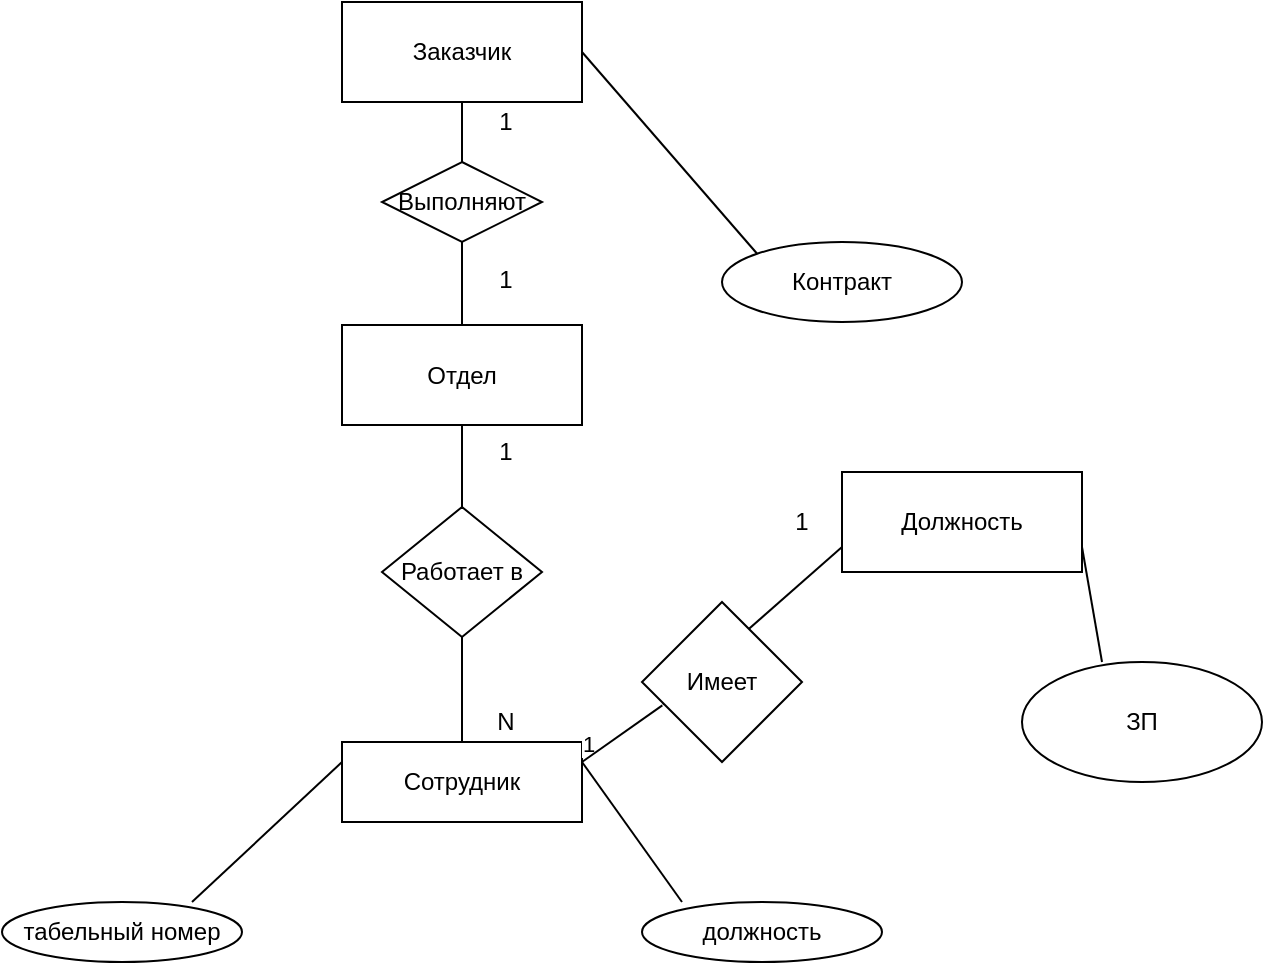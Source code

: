 <mxfile version="12.3.7" type="github" pages="1"><diagram id="HmVlEEotmaRPsLtmL7kr" name="Page-1"><mxGraphModel dx="659" dy="1992" grid="1" gridSize="10" guides="1" tooltips="1" connect="1" arrows="1" fold="1" page="1" pageScale="1" pageWidth="827" pageHeight="1169" math="0" shadow="0"><root><mxCell id="0"/><mxCell id="1" parent="0"/><mxCell id="zZ_qCanSbsctuY8_k8ej-1" value="Отдел&lt;br&gt;" style="rounded=0;whiteSpace=wrap;html=1;" vertex="1" parent="1"><mxGeometry x="310" y="31.5" width="120" height="50" as="geometry"/></mxCell><mxCell id="zZ_qCanSbsctuY8_k8ej-11" value="Сотрудник&lt;br&gt;" style="rounded=0;whiteSpace=wrap;html=1;" vertex="1" parent="1"><mxGeometry x="310" y="240" width="120" height="40" as="geometry"/></mxCell><mxCell id="zZ_qCanSbsctuY8_k8ej-13" value="табельный номер" style="ellipse;whiteSpace=wrap;html=1;" vertex="1" parent="1"><mxGeometry x="140" y="320" width="120" height="30" as="geometry"/></mxCell><mxCell id="zZ_qCanSbsctuY8_k8ej-14" value="должность" style="ellipse;whiteSpace=wrap;html=1;" vertex="1" parent="1"><mxGeometry x="460" y="320" width="120" height="30" as="geometry"/></mxCell><mxCell id="zZ_qCanSbsctuY8_k8ej-17" value="" style="endArrow=none;html=1;entryX=0;entryY=0.25;entryDx=0;entryDy=0;" edge="1" parent="1" target="zZ_qCanSbsctuY8_k8ej-11"><mxGeometry width="50" height="50" relative="1" as="geometry"><mxPoint x="235" y="320" as="sourcePoint"/><mxPoint x="285" y="270" as="targetPoint"/></mxGeometry></mxCell><mxCell id="zZ_qCanSbsctuY8_k8ej-21" value="" style="endArrow=none;html=1;entryX=1;entryY=0.25;entryDx=0;entryDy=0;" edge="1" parent="1" target="zZ_qCanSbsctuY8_k8ej-11"><mxGeometry width="50" height="50" relative="1" as="geometry"><mxPoint x="480" y="320" as="sourcePoint"/><mxPoint x="540" y="280" as="targetPoint"/></mxGeometry></mxCell><mxCell id="zZ_qCanSbsctuY8_k8ej-22" value="Должность" style="rounded=0;whiteSpace=wrap;html=1;" vertex="1" parent="1"><mxGeometry x="560" y="105" width="120" height="50" as="geometry"/></mxCell><mxCell id="zZ_qCanSbsctuY8_k8ej-23" value="" style="endArrow=none;html=1;exitX=1.01;exitY=0.062;exitDx=0;exitDy=0;exitPerimeter=0;entryX=0;entryY=0.75;entryDx=0;entryDy=0;" edge="1" parent="1" target="zZ_qCanSbsctuY8_k8ej-22"><mxGeometry width="50" height="50" relative="1" as="geometry"><mxPoint x="470.4" y="221.24" as="sourcePoint"/><mxPoint x="540" y="170" as="targetPoint"/></mxGeometry></mxCell><mxCell id="zZ_qCanSbsctuY8_k8ej-24" value="ЗП" style="ellipse;whiteSpace=wrap;html=1;" vertex="1" parent="1"><mxGeometry x="650" y="200" width="120" height="60" as="geometry"/></mxCell><mxCell id="zZ_qCanSbsctuY8_k8ej-27" value="" style="endArrow=none;html=1;entryX=1;entryY=0.75;entryDx=0;entryDy=0;" edge="1" parent="1" target="zZ_qCanSbsctuY8_k8ej-22"><mxGeometry width="50" height="50" relative="1" as="geometry"><mxPoint x="690" y="200" as="sourcePoint"/><mxPoint x="740" y="150" as="targetPoint"/></mxGeometry></mxCell><mxCell id="zZ_qCanSbsctuY8_k8ej-28" value="Имеет" style="rhombus;whiteSpace=wrap;html=1;" vertex="1" parent="1"><mxGeometry x="460" y="170" width="80" height="80" as="geometry"/></mxCell><mxCell id="zZ_qCanSbsctuY8_k8ej-30" value="" style="endArrow=none;html=1;entryX=0.5;entryY=1;entryDx=0;entryDy=0;" edge="1" parent="1" source="zZ_qCanSbsctuY8_k8ej-31" target="zZ_qCanSbsctuY8_k8ej-1"><mxGeometry width="50" height="50" relative="1" as="geometry"><mxPoint x="370" y="219.289" as="sourcePoint"/><mxPoint x="370" y="169.289" as="targetPoint"/></mxGeometry></mxCell><mxCell id="zZ_qCanSbsctuY8_k8ej-31" value="Работает в" style="rhombus;whiteSpace=wrap;html=1;" vertex="1" parent="1"><mxGeometry x="330" y="122.5" width="80" height="65" as="geometry"/></mxCell><mxCell id="zZ_qCanSbsctuY8_k8ej-33" value="" style="endArrow=none;html=1;entryX=0.5;entryY=1;entryDx=0;entryDy=0;" edge="1" parent="1" source="zZ_qCanSbsctuY8_k8ej-11" target="zZ_qCanSbsctuY8_k8ej-31"><mxGeometry width="50" height="50" relative="1" as="geometry"><mxPoint x="370" y="240" as="sourcePoint"/><mxPoint x="370" y="130" as="targetPoint"/></mxGeometry></mxCell><mxCell id="zZ_qCanSbsctuY8_k8ej-36" value="Заказчик" style="rounded=0;whiteSpace=wrap;html=1;" vertex="1" parent="1"><mxGeometry x="310" y="-130" width="120" height="50" as="geometry"/></mxCell><mxCell id="zZ_qCanSbsctuY8_k8ej-38" value="" style="endArrow=none;html=1;entryX=0.5;entryY=1;entryDx=0;entryDy=0;exitX=0.5;exitY=0;exitDx=0;exitDy=0;" edge="1" parent="1" source="zZ_qCanSbsctuY8_k8ej-42" target="zZ_qCanSbsctuY8_k8ej-36"><mxGeometry width="50" height="50" relative="1" as="geometry"><mxPoint x="340" y="80" as="sourcePoint"/><mxPoint x="390" y="30" as="targetPoint"/></mxGeometry></mxCell><mxCell id="zZ_qCanSbsctuY8_k8ej-39" value="Контракт" style="ellipse;whiteSpace=wrap;html=1;" vertex="1" parent="1"><mxGeometry x="500" y="-10" width="120" height="40" as="geometry"/></mxCell><mxCell id="zZ_qCanSbsctuY8_k8ej-41" value="" style="endArrow=none;html=1;exitX=0;exitY=0;exitDx=0;exitDy=0;entryX=1;entryY=0.5;entryDx=0;entryDy=0;" edge="1" parent="1" source="zZ_qCanSbsctuY8_k8ej-39" target="zZ_qCanSbsctuY8_k8ej-36"><mxGeometry width="50" height="50" relative="1" as="geometry"><mxPoint x="460" as="sourcePoint"/><mxPoint x="510" y="-50" as="targetPoint"/></mxGeometry></mxCell><mxCell id="zZ_qCanSbsctuY8_k8ej-44" value="1" style="endArrow=none;html=1;exitX=1.01;exitY=0.062;exitDx=0;exitDy=0;exitPerimeter=0;" edge="1" parent="1" source="zZ_qCanSbsctuY8_k8ej-11"><mxGeometry width="50" height="50" relative="1" as="geometry"><mxPoint x="431.2" y="242.48" as="sourcePoint"/><mxPoint x="434.936" y="240" as="targetPoint"/></mxGeometry></mxCell><mxCell id="zZ_qCanSbsctuY8_k8ej-45" value="" style="endArrow=none;html=1;entryX=0.127;entryY=0.646;entryDx=0;entryDy=0;entryPerimeter=0;" edge="1" parent="1" target="zZ_qCanSbsctuY8_k8ej-28"><mxGeometry width="50" height="50" relative="1" as="geometry"><mxPoint x="430" y="250" as="sourcePoint"/><mxPoint x="460" y="220" as="targetPoint"/></mxGeometry></mxCell><mxCell id="zZ_qCanSbsctuY8_k8ej-51" value="1" style="text;html=1;strokeColor=none;fillColor=none;align=center;verticalAlign=middle;whiteSpace=wrap;rounded=0;" vertex="1" parent="1"><mxGeometry x="520" y="120" width="40" height="20" as="geometry"/></mxCell><mxCell id="zZ_qCanSbsctuY8_k8ej-42" value="Выполняют" style="rhombus;whiteSpace=wrap;html=1;" vertex="1" parent="1"><mxGeometry x="330" y="-50" width="80" height="40" as="geometry"/></mxCell><mxCell id="zZ_qCanSbsctuY8_k8ej-52" value="" style="endArrow=none;html=1;entryX=0.5;entryY=1;entryDx=0;entryDy=0;exitX=0.5;exitY=0;exitDx=0;exitDy=0;" edge="1" parent="1" source="zZ_qCanSbsctuY8_k8ej-1" target="zZ_qCanSbsctuY8_k8ej-42"><mxGeometry width="50" height="50" relative="1" as="geometry"><mxPoint x="370" y="80" as="sourcePoint"/><mxPoint x="370" y="-60" as="targetPoint"/></mxGeometry></mxCell><mxCell id="zZ_qCanSbsctuY8_k8ej-54" value="N" style="text;html=1;strokeColor=none;fillColor=none;align=center;verticalAlign=middle;whiteSpace=wrap;rounded=0;" vertex="1" parent="1"><mxGeometry x="372" y="220" width="40" height="20" as="geometry"/></mxCell><mxCell id="zZ_qCanSbsctuY8_k8ej-55" value="1" style="text;html=1;strokeColor=none;fillColor=none;align=center;verticalAlign=middle;whiteSpace=wrap;rounded=0;" vertex="1" parent="1"><mxGeometry x="372" y="85" width="40" height="20" as="geometry"/></mxCell><mxCell id="zZ_qCanSbsctuY8_k8ej-56" value="1" style="text;html=1;strokeColor=none;fillColor=none;align=center;verticalAlign=middle;whiteSpace=wrap;rounded=0;" vertex="1" parent="1"><mxGeometry x="372" y="-80" width="40" height="20" as="geometry"/></mxCell><mxCell id="zZ_qCanSbsctuY8_k8ej-57" value="1" style="text;html=1;strokeColor=none;fillColor=none;align=center;verticalAlign=middle;whiteSpace=wrap;rounded=0;" vertex="1" parent="1"><mxGeometry x="372" y="-1" width="40" height="20" as="geometry"/></mxCell></root></mxGraphModel></diagram></mxfile>